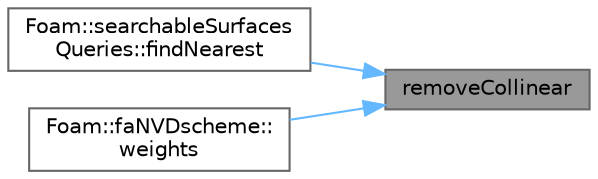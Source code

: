 digraph "removeCollinear"
{
 // LATEX_PDF_SIZE
  bgcolor="transparent";
  edge [fontname=Helvetica,fontsize=10,labelfontname=Helvetica,labelfontsize=10];
  node [fontname=Helvetica,fontsize=10,shape=box,height=0.2,width=0.4];
  rankdir="RL";
  Node1 [id="Node000001",label="removeCollinear",height=0.2,width=0.4,color="gray40", fillcolor="grey60", style="filled", fontcolor="black",tooltip=" "];
  Node1 -> Node2 [id="edge1_Node000001_Node000002",dir="back",color="steelblue1",style="solid",tooltip=" "];
  Node2 [id="Node000002",label="Foam::searchableSurfaces\lQueries::findNearest",height=0.2,width=0.4,color="grey40", fillcolor="white", style="filled",URL="$classFoam_1_1searchableSurfacesQueries.html#a021d6d4c19c65b172f1d392f734f394b",tooltip=" "];
  Node1 -> Node3 [id="edge2_Node000001_Node000003",dir="back",color="steelblue1",style="solid",tooltip=" "];
  Node3 [id="Node000003",label="Foam::faNVDscheme::\lweights",height=0.2,width=0.4,color="grey40", fillcolor="white", style="filled",URL="$classFoam_1_1faNVDscheme.html#a363e3b1daada022f584a8f6a40693323",tooltip=" "];
}
